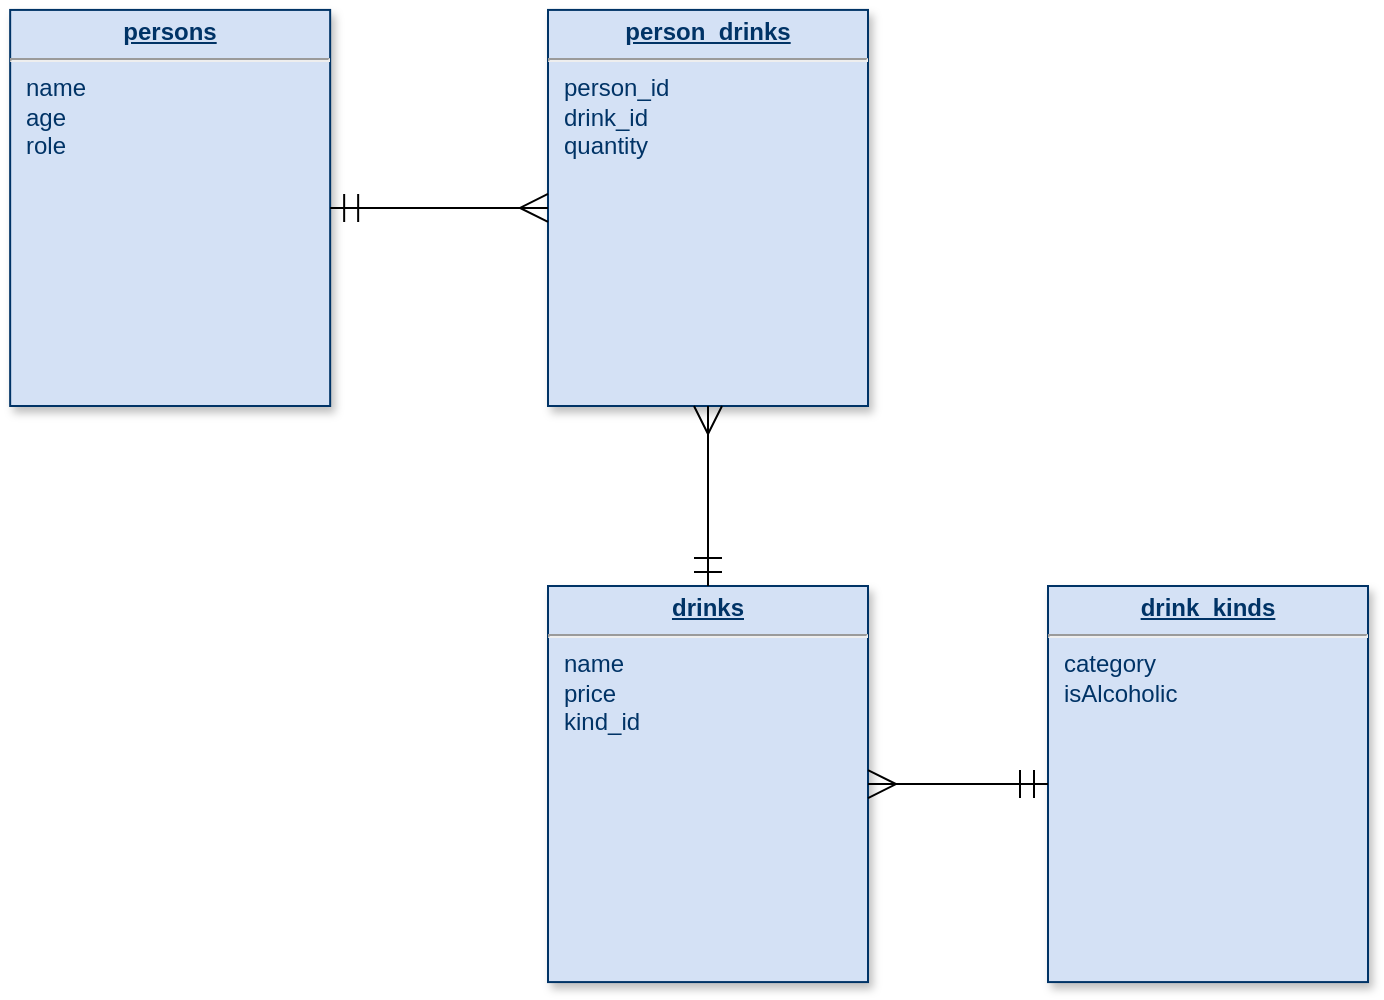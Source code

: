 <mxfile version="26.0.15">
  <diagram name="calculator" id="efa7a0a1-bf9b-a30e-e6df-94a7791c09e9">
    <mxGraphModel dx="611" dy="348" grid="1" gridSize="10" guides="1" tooltips="1" connect="1" arrows="1" fold="1" page="1" pageScale="1" pageWidth="826" pageHeight="1169" background="none" math="0" shadow="0">
      <root>
        <mxCell id="0" />
        <mxCell id="1" parent="0" />
        <mxCell id="22" value="&lt;p style=&quot;margin: 4px 0px 0px; text-align: center; text-decoration: underline;&quot;&gt;&lt;strong&gt;person_drinks&lt;/strong&gt;&lt;/p&gt;&lt;hr&gt;&lt;p style=&quot;margin: 0px; margin-left: 8px;&quot;&gt;person_id&lt;/p&gt;&lt;p style=&quot;margin: 0px; margin-left: 8px;&quot;&gt;drink_id&lt;/p&gt;&lt;p style=&quot;margin: 0px; margin-left: 8px;&quot;&gt;quantity&lt;/p&gt;" style="verticalAlign=top;align=left;overflow=fill;fontSize=12;fontFamily=Helvetica;html=1;strokeColor=#003366;shadow=1;fillColor=#D4E1F5;fontColor=#003366" parent="1" vertex="1">
          <mxGeometry x="860" y="531.96" width="160" height="198.04" as="geometry" />
        </mxCell>
        <mxCell id="29" value="&lt;p style=&quot;margin: 4px 0px 0px; text-align: center; text-decoration: underline;&quot;&gt;&lt;strong&gt;persons&lt;/strong&gt;&lt;/p&gt;&lt;hr&gt;&lt;p style=&quot;margin: 0px; margin-left: 8px;&quot;&gt;name&lt;/p&gt;&lt;p style=&quot;margin: 0px; margin-left: 8px;&quot;&gt;age&lt;/p&gt;&lt;p style=&quot;margin: 0px; margin-left: 8px;&quot;&gt;role&lt;/p&gt;" style="verticalAlign=top;align=left;overflow=fill;fontSize=12;fontFamily=Helvetica;html=1;strokeColor=#003366;shadow=1;fillColor=#D4E1F5;fontColor=#003366" parent="1" vertex="1">
          <mxGeometry x="591.08" y="531.96" width="160" height="198.04" as="geometry" />
        </mxCell>
        <mxCell id="48" value="" style="endArrow=ERmany;endSize=12;startArrow=ERmandOne;startSize=12;startFill=0;edgeStyle=orthogonalEdgeStyle;exitX=1;exitY=0.5;rounded=0;exitDx=0;exitDy=0;endFill=0;" parent="1" source="29" target="22" edge="1">
          <mxGeometry x="769.36" y="450" as="geometry">
            <mxPoint x="769.36" y="450" as="sourcePoint" />
            <mxPoint x="929.36" y="450" as="targetPoint" />
          </mxGeometry>
        </mxCell>
        <mxCell id="kacab2gBbmHN1udk01rF-114" value="&lt;p style=&quot;margin: 4px 0px 0px; text-align: center; text-decoration: underline;&quot;&gt;&lt;strong&gt;drinks&lt;/strong&gt;&lt;/p&gt;&lt;hr&gt;&lt;p style=&quot;margin: 0px; margin-left: 8px;&quot;&gt;name&lt;/p&gt;&lt;p style=&quot;margin: 0px; margin-left: 8px;&quot;&gt;price&lt;/p&gt;&lt;p style=&quot;margin: 0px; margin-left: 8px;&quot;&gt;kind_id&lt;/p&gt;" style="verticalAlign=top;align=left;overflow=fill;fontSize=12;fontFamily=Helvetica;html=1;strokeColor=#003366;shadow=1;fillColor=#D4E1F5;fontColor=#003366" parent="1" vertex="1">
          <mxGeometry x="860" y="820" width="160" height="198.04" as="geometry" />
        </mxCell>
        <mxCell id="kacab2gBbmHN1udk01rF-115" value="" style="endArrow=ERmany;endSize=12;startArrow=ERmandOne;startSize=12;startFill=0;edgeStyle=orthogonalEdgeStyle;exitX=0.5;exitY=0;rounded=0;exitDx=0;exitDy=0;endFill=0;entryX=0.5;entryY=1;entryDx=0;entryDy=0;" parent="1" source="kacab2gBbmHN1udk01rF-114" target="22" edge="1">
          <mxGeometry x="769.36" y="450" as="geometry">
            <mxPoint x="761" y="641" as="sourcePoint" />
            <mxPoint x="870" y="641" as="targetPoint" />
          </mxGeometry>
        </mxCell>
        <mxCell id="kacab2gBbmHN1udk01rF-116" value="&lt;p style=&quot;margin: 4px 0px 0px; text-align: center; text-decoration: underline;&quot;&gt;&lt;strong&gt;drink_kinds&lt;/strong&gt;&lt;/p&gt;&lt;hr&gt;&lt;p style=&quot;margin: 0px; margin-left: 8px;&quot;&gt;category&lt;/p&gt;&lt;p style=&quot;margin: 0px; margin-left: 8px;&quot;&gt;isAlcoholic&lt;/p&gt;" style="verticalAlign=top;align=left;overflow=fill;fontSize=12;fontFamily=Helvetica;html=1;strokeColor=#003366;shadow=1;fillColor=#D4E1F5;fontColor=#003366" parent="1" vertex="1">
          <mxGeometry x="1110" y="820" width="160" height="198.04" as="geometry" />
        </mxCell>
        <mxCell id="kacab2gBbmHN1udk01rF-117" value="" style="endArrow=ERmandOne;endSize=12;startArrow=ERmany;startSize=12;startFill=0;edgeStyle=orthogonalEdgeStyle;exitX=1;exitY=0.5;rounded=0;exitDx=0;exitDy=0;endFill=0;entryX=0;entryY=0.5;entryDx=0;entryDy=0;" parent="1" source="kacab2gBbmHN1udk01rF-114" target="kacab2gBbmHN1udk01rF-116" edge="1">
          <mxGeometry x="769.36" y="450" as="geometry">
            <mxPoint x="950" y="830" as="sourcePoint" />
            <mxPoint x="950" y="740" as="targetPoint" />
          </mxGeometry>
        </mxCell>
      </root>
    </mxGraphModel>
  </diagram>
</mxfile>
